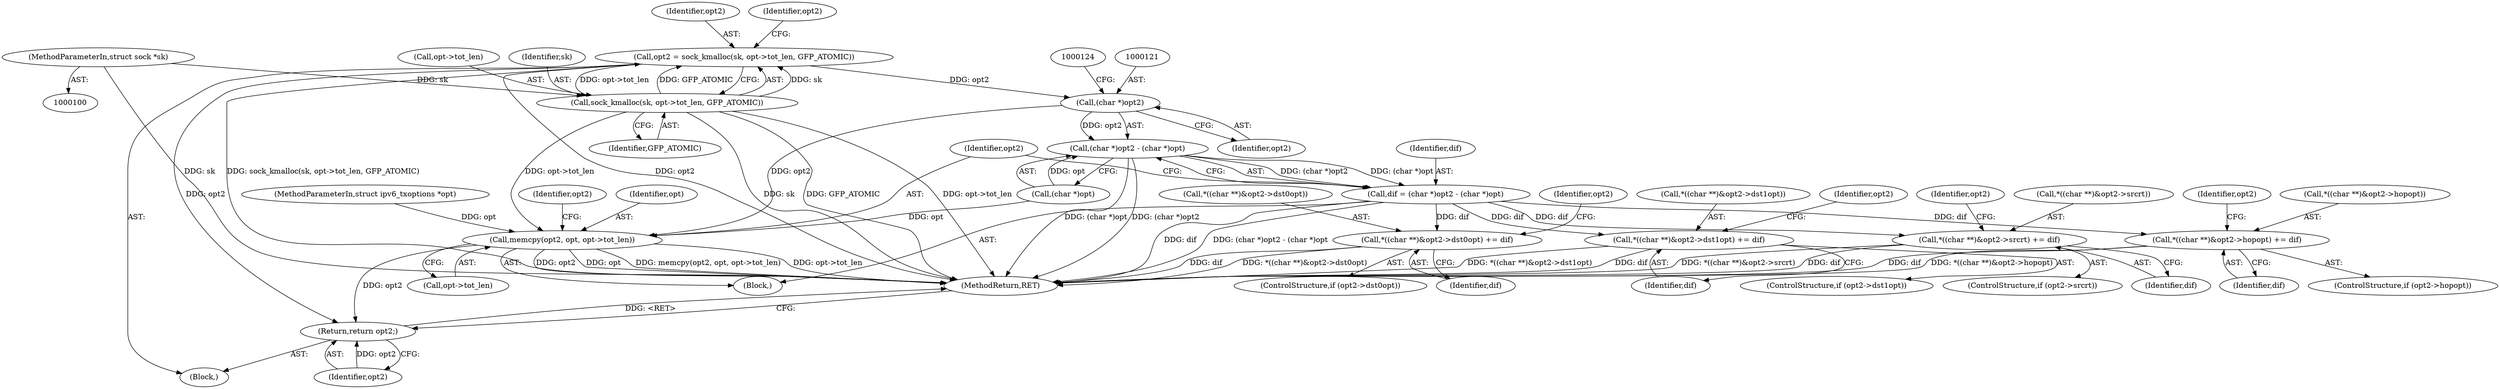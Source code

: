 digraph "0_linux_45f6fad84cc305103b28d73482b344d7f5b76f39_5@pointer" {
"1000120" [label="(Call,(char *)opt2)"];
"1000105" [label="(Call,opt2 = sock_kmalloc(sk, opt->tot_len, GFP_ATOMIC))"];
"1000107" [label="(Call,sock_kmalloc(sk, opt->tot_len, GFP_ATOMIC))"];
"1000101" [label="(MethodParameterIn,struct sock *sk)"];
"1000119" [label="(Call,(char *)opt2 - (char *)opt)"];
"1000117" [label="(Call,dif = (char *)opt2 - (char *)opt)"];
"1000136" [label="(Call,*((char **)&opt2->hopopt) += dif)"];
"1000149" [label="(Call,*((char **)&opt2->dst0opt) += dif)"];
"1000162" [label="(Call,*((char **)&opt2->dst1opt) += dif)"];
"1000175" [label="(Call,*((char **)&opt2->srcrt) += dif)"];
"1000126" [label="(Call,memcpy(opt2, opt, opt->tot_len))"];
"1000190" [label="(Return,return opt2;)"];
"1000126" [label="(Call,memcpy(opt2, opt, opt->tot_len))"];
"1000175" [label="(Call,*((char **)&opt2->srcrt) += dif)"];
"1000128" [label="(Identifier,opt)"];
"1000122" [label="(Identifier,opt2)"];
"1000191" [label="(Identifier,opt2)"];
"1000137" [label="(Call,*((char **)&opt2->hopopt))"];
"1000157" [label="(Identifier,dif)"];
"1000117" [label="(Call,dif = (char *)opt2 - (char *)opt)"];
"1000109" [label="(Call,opt->tot_len)"];
"1000171" [label="(ControlStructure,if (opt2->srcrt))"];
"1000120" [label="(Call,(char *)opt2)"];
"1000190" [label="(Return,return opt2;)"];
"1000119" [label="(Call,(char *)opt2 - (char *)opt)"];
"1000101" [label="(MethodParameterIn,struct sock *sk)"];
"1000118" [label="(Identifier,dif)"];
"1000136" [label="(Call,*((char **)&opt2->hopopt) += dif)"];
"1000108" [label="(Identifier,sk)"];
"1000147" [label="(Identifier,opt2)"];
"1000160" [label="(Identifier,opt2)"];
"1000183" [label="(Identifier,dif)"];
"1000129" [label="(Call,opt->tot_len)"];
"1000107" [label="(Call,sock_kmalloc(sk, opt->tot_len, GFP_ATOMIC))"];
"1000187" [label="(Identifier,opt2)"];
"1000127" [label="(Identifier,opt2)"];
"1000162" [label="(Call,*((char **)&opt2->dst1opt) += dif)"];
"1000112" [label="(Identifier,GFP_ATOMIC)"];
"1000103" [label="(Block,)"];
"1000163" [label="(Call,*((char **)&opt2->dst1opt))"];
"1000106" [label="(Identifier,opt2)"];
"1000102" [label="(MethodParameterIn,struct ipv6_txoptions *opt)"];
"1000149" [label="(Call,*((char **)&opt2->dst0opt) += dif)"];
"1000115" [label="(Block,)"];
"1000176" [label="(Call,*((char **)&opt2->srcrt))"];
"1000134" [label="(Identifier,opt2)"];
"1000192" [label="(MethodReturn,RET)"];
"1000114" [label="(Identifier,opt2)"];
"1000132" [label="(ControlStructure,if (opt2->hopopt))"];
"1000170" [label="(Identifier,dif)"];
"1000145" [label="(ControlStructure,if (opt2->dst0opt))"];
"1000173" [label="(Identifier,opt2)"];
"1000105" [label="(Call,opt2 = sock_kmalloc(sk, opt->tot_len, GFP_ATOMIC))"];
"1000150" [label="(Call,*((char **)&opt2->dst0opt))"];
"1000158" [label="(ControlStructure,if (opt2->dst1opt))"];
"1000123" [label="(Call,(char *)opt)"];
"1000144" [label="(Identifier,dif)"];
"1000120" -> "1000119"  [label="AST: "];
"1000120" -> "1000122"  [label="CFG: "];
"1000121" -> "1000120"  [label="AST: "];
"1000122" -> "1000120"  [label="AST: "];
"1000124" -> "1000120"  [label="CFG: "];
"1000120" -> "1000119"  [label="DDG: opt2"];
"1000105" -> "1000120"  [label="DDG: opt2"];
"1000120" -> "1000126"  [label="DDG: opt2"];
"1000105" -> "1000103"  [label="AST: "];
"1000105" -> "1000107"  [label="CFG: "];
"1000106" -> "1000105"  [label="AST: "];
"1000107" -> "1000105"  [label="AST: "];
"1000114" -> "1000105"  [label="CFG: "];
"1000105" -> "1000192"  [label="DDG: sock_kmalloc(sk, opt->tot_len, GFP_ATOMIC)"];
"1000105" -> "1000192"  [label="DDG: opt2"];
"1000107" -> "1000105"  [label="DDG: sk"];
"1000107" -> "1000105"  [label="DDG: opt->tot_len"];
"1000107" -> "1000105"  [label="DDG: GFP_ATOMIC"];
"1000105" -> "1000190"  [label="DDG: opt2"];
"1000107" -> "1000112"  [label="CFG: "];
"1000108" -> "1000107"  [label="AST: "];
"1000109" -> "1000107"  [label="AST: "];
"1000112" -> "1000107"  [label="AST: "];
"1000107" -> "1000192"  [label="DDG: sk"];
"1000107" -> "1000192"  [label="DDG: GFP_ATOMIC"];
"1000107" -> "1000192"  [label="DDG: opt->tot_len"];
"1000101" -> "1000107"  [label="DDG: sk"];
"1000107" -> "1000126"  [label="DDG: opt->tot_len"];
"1000101" -> "1000100"  [label="AST: "];
"1000101" -> "1000192"  [label="DDG: sk"];
"1000119" -> "1000117"  [label="AST: "];
"1000119" -> "1000123"  [label="CFG: "];
"1000123" -> "1000119"  [label="AST: "];
"1000117" -> "1000119"  [label="CFG: "];
"1000119" -> "1000192"  [label="DDG: (char *)opt"];
"1000119" -> "1000192"  [label="DDG: (char *)opt2"];
"1000119" -> "1000117"  [label="DDG: (char *)opt2"];
"1000119" -> "1000117"  [label="DDG: (char *)opt"];
"1000123" -> "1000119"  [label="DDG: opt"];
"1000117" -> "1000115"  [label="AST: "];
"1000118" -> "1000117"  [label="AST: "];
"1000127" -> "1000117"  [label="CFG: "];
"1000117" -> "1000192"  [label="DDG: dif"];
"1000117" -> "1000192"  [label="DDG: (char *)opt2 - (char *)opt"];
"1000117" -> "1000136"  [label="DDG: dif"];
"1000117" -> "1000149"  [label="DDG: dif"];
"1000117" -> "1000162"  [label="DDG: dif"];
"1000117" -> "1000175"  [label="DDG: dif"];
"1000136" -> "1000132"  [label="AST: "];
"1000136" -> "1000144"  [label="CFG: "];
"1000137" -> "1000136"  [label="AST: "];
"1000144" -> "1000136"  [label="AST: "];
"1000147" -> "1000136"  [label="CFG: "];
"1000136" -> "1000192"  [label="DDG: dif"];
"1000136" -> "1000192"  [label="DDG: *((char **)&opt2->hopopt)"];
"1000149" -> "1000145"  [label="AST: "];
"1000149" -> "1000157"  [label="CFG: "];
"1000150" -> "1000149"  [label="AST: "];
"1000157" -> "1000149"  [label="AST: "];
"1000160" -> "1000149"  [label="CFG: "];
"1000149" -> "1000192"  [label="DDG: dif"];
"1000149" -> "1000192"  [label="DDG: *((char **)&opt2->dst0opt)"];
"1000162" -> "1000158"  [label="AST: "];
"1000162" -> "1000170"  [label="CFG: "];
"1000163" -> "1000162"  [label="AST: "];
"1000170" -> "1000162"  [label="AST: "];
"1000173" -> "1000162"  [label="CFG: "];
"1000162" -> "1000192"  [label="DDG: dif"];
"1000162" -> "1000192"  [label="DDG: *((char **)&opt2->dst1opt)"];
"1000175" -> "1000171"  [label="AST: "];
"1000175" -> "1000183"  [label="CFG: "];
"1000176" -> "1000175"  [label="AST: "];
"1000183" -> "1000175"  [label="AST: "];
"1000187" -> "1000175"  [label="CFG: "];
"1000175" -> "1000192"  [label="DDG: dif"];
"1000175" -> "1000192"  [label="DDG: *((char **)&opt2->srcrt)"];
"1000126" -> "1000115"  [label="AST: "];
"1000126" -> "1000129"  [label="CFG: "];
"1000127" -> "1000126"  [label="AST: "];
"1000128" -> "1000126"  [label="AST: "];
"1000129" -> "1000126"  [label="AST: "];
"1000134" -> "1000126"  [label="CFG: "];
"1000126" -> "1000192"  [label="DDG: memcpy(opt2, opt, opt->tot_len)"];
"1000126" -> "1000192"  [label="DDG: opt->tot_len"];
"1000126" -> "1000192"  [label="DDG: opt2"];
"1000126" -> "1000192"  [label="DDG: opt"];
"1000123" -> "1000126"  [label="DDG: opt"];
"1000102" -> "1000126"  [label="DDG: opt"];
"1000126" -> "1000190"  [label="DDG: opt2"];
"1000190" -> "1000103"  [label="AST: "];
"1000190" -> "1000191"  [label="CFG: "];
"1000191" -> "1000190"  [label="AST: "];
"1000192" -> "1000190"  [label="CFG: "];
"1000190" -> "1000192"  [label="DDG: <RET>"];
"1000191" -> "1000190"  [label="DDG: opt2"];
}
